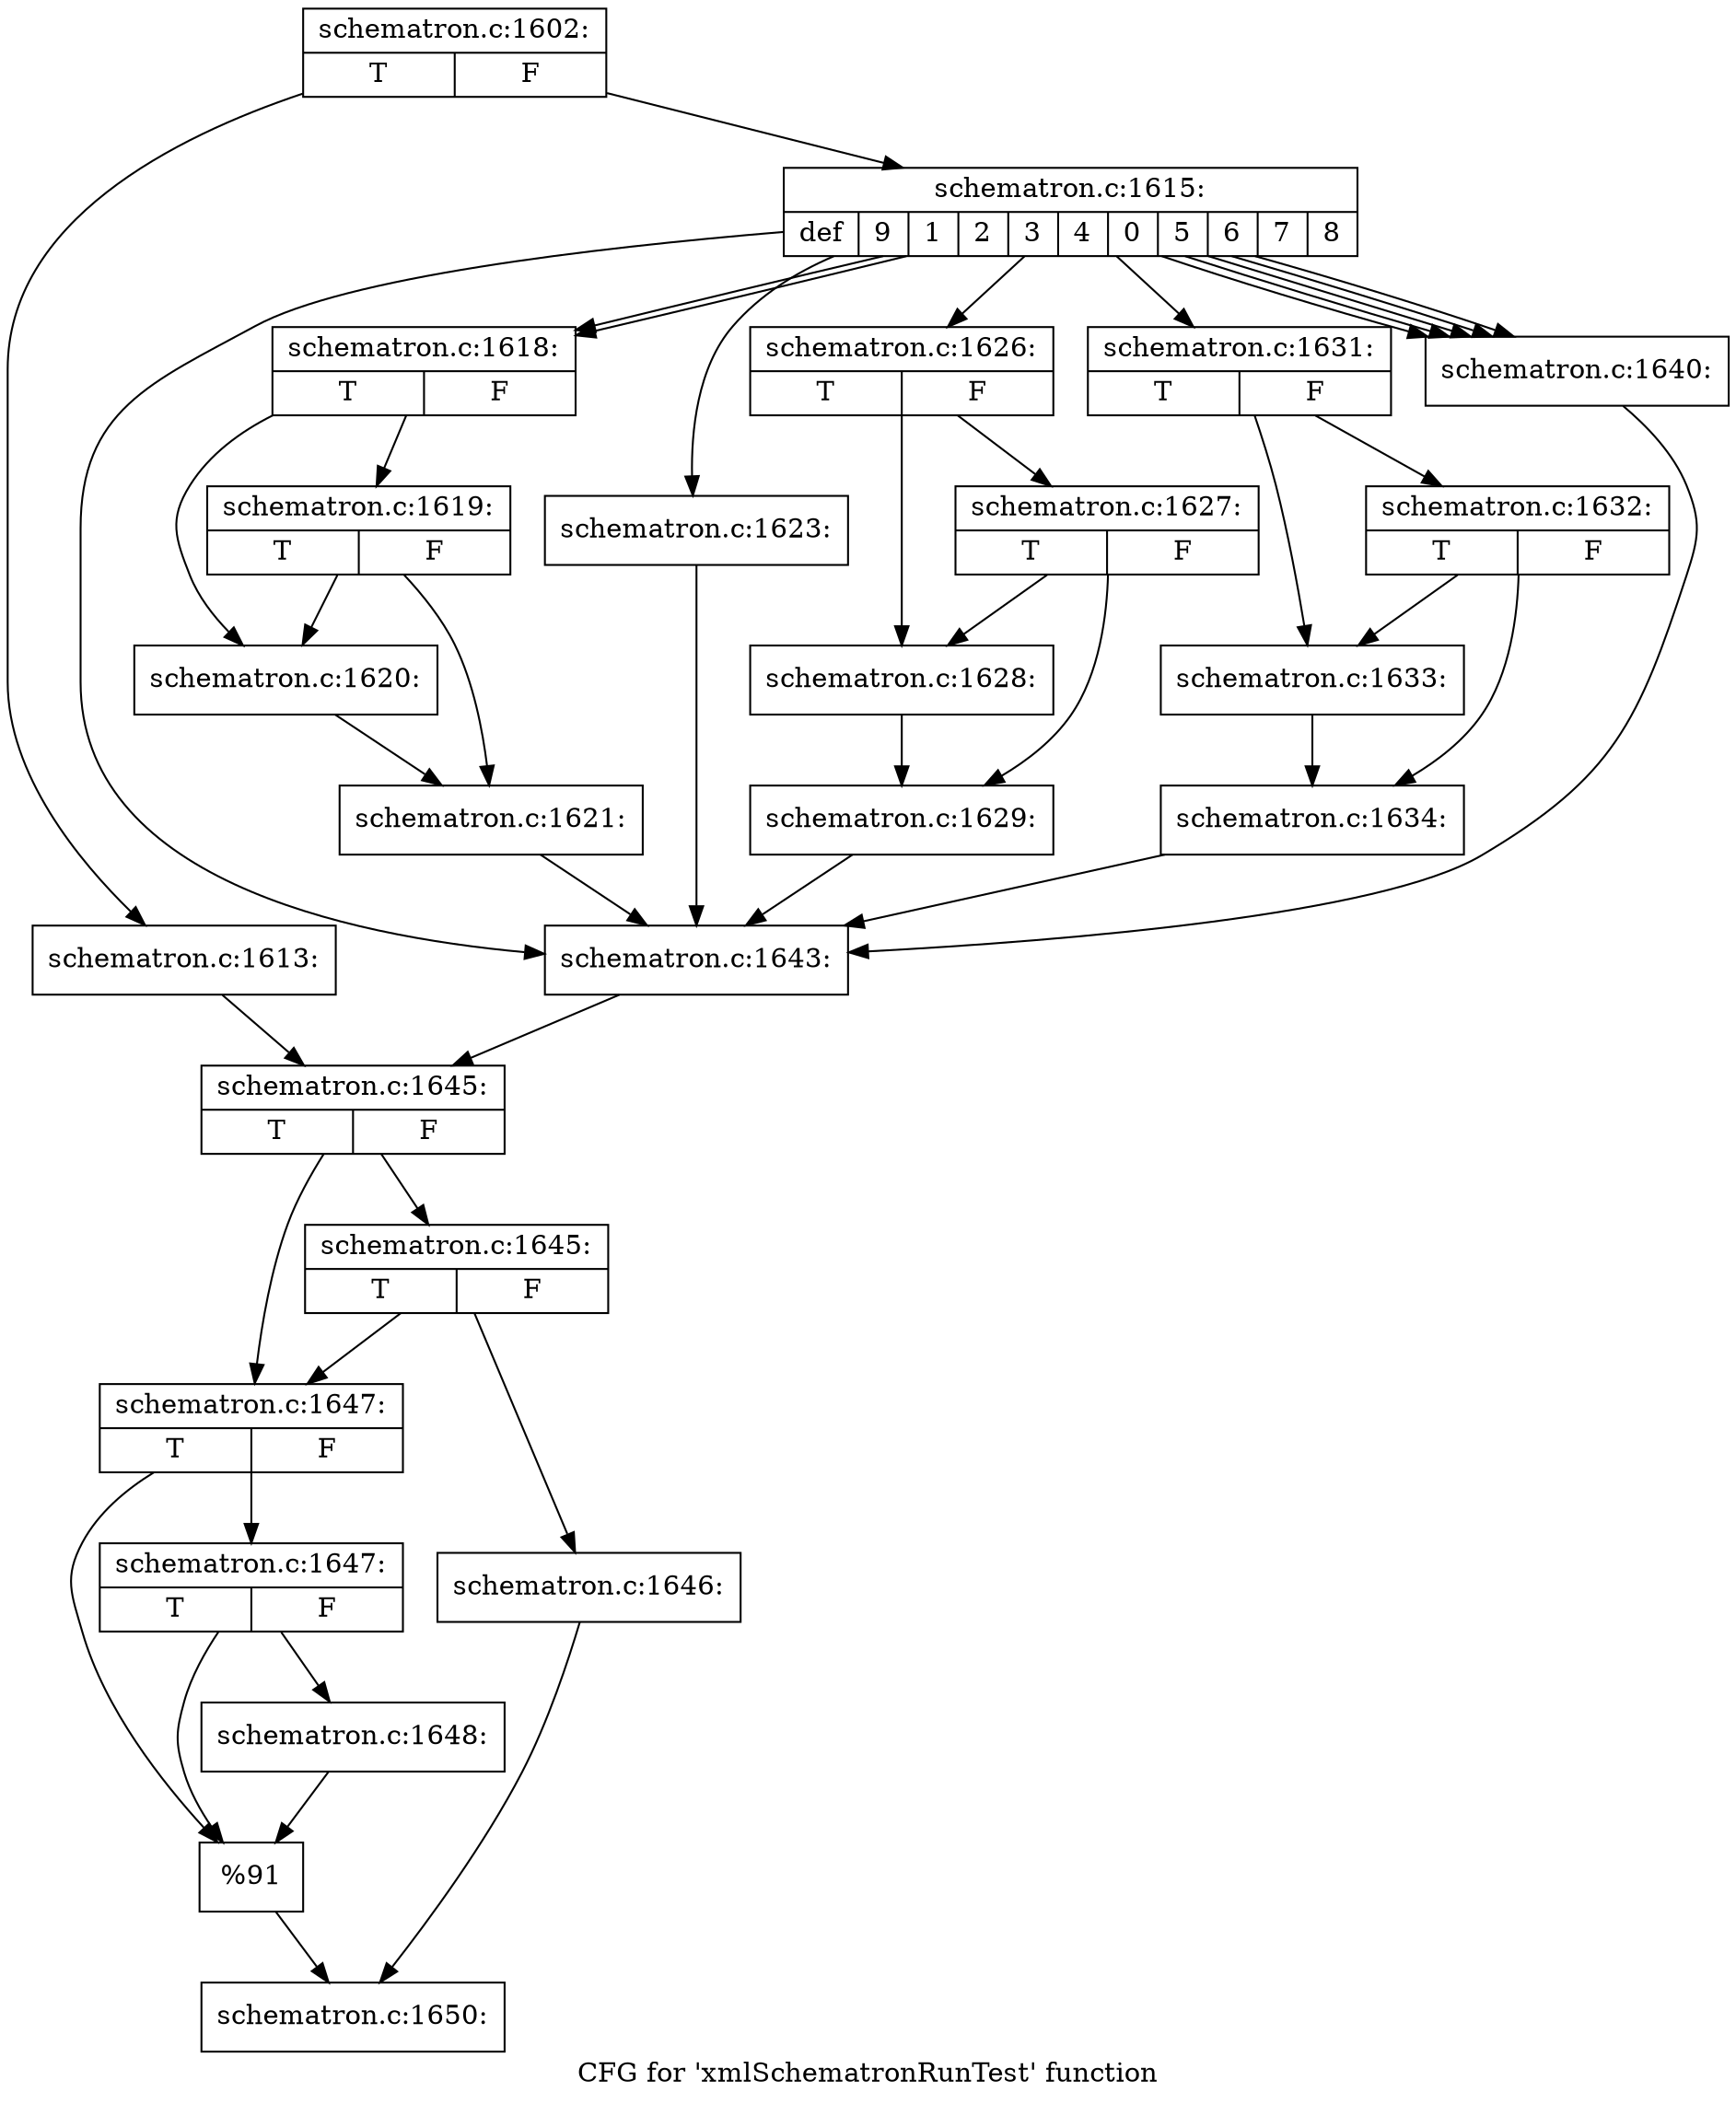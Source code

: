 digraph "CFG for 'xmlSchematronRunTest' function" {
	label="CFG for 'xmlSchematronRunTest' function";

	Node0x4ce3220 [shape=record,label="{schematron.c:1602:|{<s0>T|<s1>F}}"];
	Node0x4ce3220 -> Node0x4ceffb0;
	Node0x4ce3220 -> Node0x4cf0610;
	Node0x4ceffb0 [shape=record,label="{schematron.c:1613:}"];
	Node0x4ceffb0 -> Node0x4cf02e0;
	Node0x4cf0610 [shape=record,label="{schematron.c:1615:|{<s0>def|<s1>9|<s2>1|<s3>2|<s4>3|<s5>4|<s6>0|<s7>5|<s8>6|<s9>7|<s10>8}}"];
	Node0x4cf0610 -> Node0x4cf08b0;
	Node0x4cf0610 -> Node0x4cf0dc0;
	Node0x4cf0610 -> Node0x4cf0dc0;
	Node0x4cf0610 -> Node0x4cf19b0;
	Node0x4cf0610 -> Node0x4cf1ec0;
	Node0x4cf0610 -> Node0x4ceff30;
	Node0x4cf0610 -> Node0x4cf3de0;
	Node0x4cf0610 -> Node0x4cf3de0;
	Node0x4cf0610 -> Node0x4cf3de0;
	Node0x4cf0610 -> Node0x4cf3de0;
	Node0x4cf0610 -> Node0x4cf3de0;
	Node0x4cf0dc0 [shape=record,label="{schematron.c:1618:|{<s0>T|<s1>F}}"];
	Node0x4cf0dc0 -> Node0x4cf0e70;
	Node0x4cf0dc0 -> Node0x4cf0f10;
	Node0x4cf0f10 [shape=record,label="{schematron.c:1619:|{<s0>T|<s1>F}}"];
	Node0x4cf0f10 -> Node0x4cf0e70;
	Node0x4cf0f10 -> Node0x4cf0ec0;
	Node0x4cf0e70 [shape=record,label="{schematron.c:1620:}"];
	Node0x4cf0e70 -> Node0x4cf0ec0;
	Node0x4cf0ec0 [shape=record,label="{schematron.c:1621:}"];
	Node0x4cf0ec0 -> Node0x4cf08b0;
	Node0x4cf19b0 [shape=record,label="{schematron.c:1623:}"];
	Node0x4cf19b0 -> Node0x4cf08b0;
	Node0x4cf1ec0 [shape=record,label="{schematron.c:1626:|{<s0>T|<s1>F}}"];
	Node0x4cf1ec0 -> Node0x4cf1f70;
	Node0x4cf1ec0 -> Node0x4cf2010;
	Node0x4cf2010 [shape=record,label="{schematron.c:1627:|{<s0>T|<s1>F}}"];
	Node0x4cf2010 -> Node0x4cf1f70;
	Node0x4cf2010 -> Node0x4cf1fc0;
	Node0x4cf1f70 [shape=record,label="{schematron.c:1628:}"];
	Node0x4cf1f70 -> Node0x4cf1fc0;
	Node0x4cf1fc0 [shape=record,label="{schematron.c:1629:}"];
	Node0x4cf1fc0 -> Node0x4cf08b0;
	Node0x4ceff30 [shape=record,label="{schematron.c:1631:|{<s0>T|<s1>F}}"];
	Node0x4ceff30 -> Node0x4cf23d0;
	Node0x4ceff30 -> Node0x4cf2470;
	Node0x4cf2470 [shape=record,label="{schematron.c:1632:|{<s0>T|<s1>F}}"];
	Node0x4cf2470 -> Node0x4cf23d0;
	Node0x4cf2470 -> Node0x4cf2420;
	Node0x4cf23d0 [shape=record,label="{schematron.c:1633:}"];
	Node0x4cf23d0 -> Node0x4cf2420;
	Node0x4cf2420 [shape=record,label="{schematron.c:1634:}"];
	Node0x4cf2420 -> Node0x4cf08b0;
	Node0x4cf3de0 [shape=record,label="{schematron.c:1640:}"];
	Node0x4cf3de0 -> Node0x4cf08b0;
	Node0x4cf08b0 [shape=record,label="{schematron.c:1643:}"];
	Node0x4cf08b0 -> Node0x4cf02e0;
	Node0x4cf02e0 [shape=record,label="{schematron.c:1645:|{<s0>T|<s1>F}}"];
	Node0x4cf02e0 -> Node0x4cf4cc0;
	Node0x4cf02e0 -> Node0x4cf4c70;
	Node0x4cf4cc0 [shape=record,label="{schematron.c:1645:|{<s0>T|<s1>F}}"];
	Node0x4cf4cc0 -> Node0x4cf0ac0;
	Node0x4cf4cc0 -> Node0x4cf4c70;
	Node0x4cf0ac0 [shape=record,label="{schematron.c:1646:}"];
	Node0x4cf0ac0 -> Node0x4cf4bc0;
	Node0x4cf4c70 [shape=record,label="{schematron.c:1647:|{<s0>T|<s1>F}}"];
	Node0x4cf4c70 -> Node0x4cf5400;
	Node0x4cf4c70 -> Node0x4cf5450;
	Node0x4cf5450 [shape=record,label="{schematron.c:1647:|{<s0>T|<s1>F}}"];
	Node0x4cf5450 -> Node0x4cf53b0;
	Node0x4cf5450 -> Node0x4cf5400;
	Node0x4cf53b0 [shape=record,label="{schematron.c:1648:}"];
	Node0x4cf53b0 -> Node0x4cf5400;
	Node0x4cf5400 [shape=record,label="{%91}"];
	Node0x4cf5400 -> Node0x4cf4bc0;
	Node0x4cf4bc0 [shape=record,label="{schematron.c:1650:}"];
}
